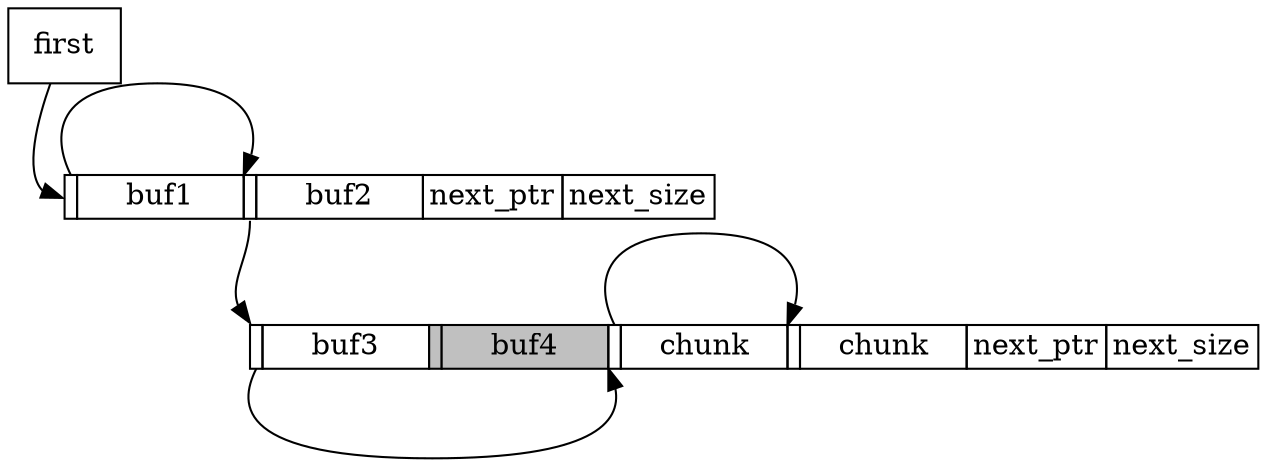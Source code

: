 digraph structs {
    node [shape=plaintext]

    block1 [label=<
        <table border="0" cellborder="1" cellspacing="0">
            <tr>
                <td port="f1.0"></td>
                <td port="f1" width="80">buf1</td>
                <td port="f2.0"></td>
                <td port="f2" width="80">buf2</td>
                <td port="f3">next_ptr</td>
                <td>next_size</td>
            </tr>
        </table>
    >];

    block2 [label=<
        <table border="0" cellborder="1" cellspacing="0">
            <tr>
                <td port="f1.0"></td>
                <td port="f1" width="80">buf3</td>
                <td bgcolor="gray" port="f2.0"></td>
                <td bgcolor="gray" port="f2" width="80">buf4</td>
                <td port="f3.0"></td>
                <td port="f3" width="80">chunk</td>
                <td port="f4.0"></td>
                <td port="f4" width="80">chunk</td>
                <td port="f5">next_ptr</td>
                <td>next_size</td>
            </tr>
        </table>
    >];

    first [shape="box", label="first"]

    first -> block1:"f1.0":w;
block1:"f1.0":n -> block1:"f2.0":nw;
block1:"f2.0":s -> block2:"f1.0":nw;
block2:"f1.0":s -> block2:"f3.0":sw
block2:"f3.0":n -> block2:"f4.0":nw;

}

